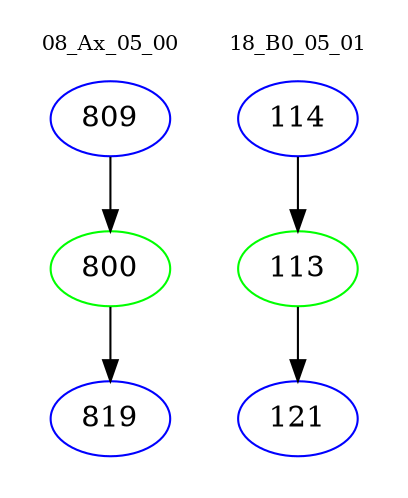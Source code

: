 digraph{
subgraph cluster_0 {
color = white
label = "08_Ax_05_00";
fontsize=10;
T0_809 [label="809", color="blue"]
T0_809 -> T0_800 [color="black"]
T0_800 [label="800", color="green"]
T0_800 -> T0_819 [color="black"]
T0_819 [label="819", color="blue"]
}
subgraph cluster_1 {
color = white
label = "18_B0_05_01";
fontsize=10;
T1_114 [label="114", color="blue"]
T1_114 -> T1_113 [color="black"]
T1_113 [label="113", color="green"]
T1_113 -> T1_121 [color="black"]
T1_121 [label="121", color="blue"]
}
}
